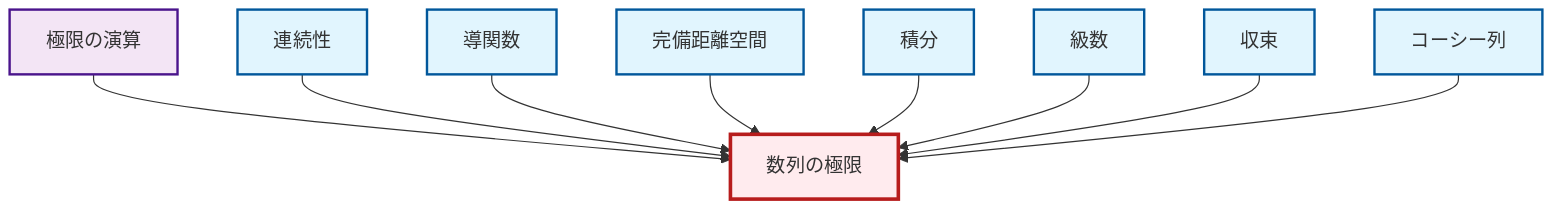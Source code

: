 graph TD
    classDef definition fill:#e1f5fe,stroke:#01579b,stroke-width:2px
    classDef theorem fill:#f3e5f5,stroke:#4a148c,stroke-width:2px
    classDef axiom fill:#fff3e0,stroke:#e65100,stroke-width:2px
    classDef example fill:#e8f5e9,stroke:#1b5e20,stroke-width:2px
    classDef current fill:#ffebee,stroke:#b71c1c,stroke-width:3px
    thm-limit-arithmetic["極限の演算"]:::theorem
    def-integral["積分"]:::definition
    def-complete-metric-space["完備距離空間"]:::definition
    def-continuity["連続性"]:::definition
    def-series["級数"]:::definition
    def-derivative["導関数"]:::definition
    def-cauchy-sequence["コーシー列"]:::definition
    def-limit["数列の極限"]:::definition
    def-convergence["収束"]:::definition
    thm-limit-arithmetic --> def-limit
    def-continuity --> def-limit
    def-derivative --> def-limit
    def-complete-metric-space --> def-limit
    def-integral --> def-limit
    def-series --> def-limit
    def-convergence --> def-limit
    def-cauchy-sequence --> def-limit
    class def-limit current